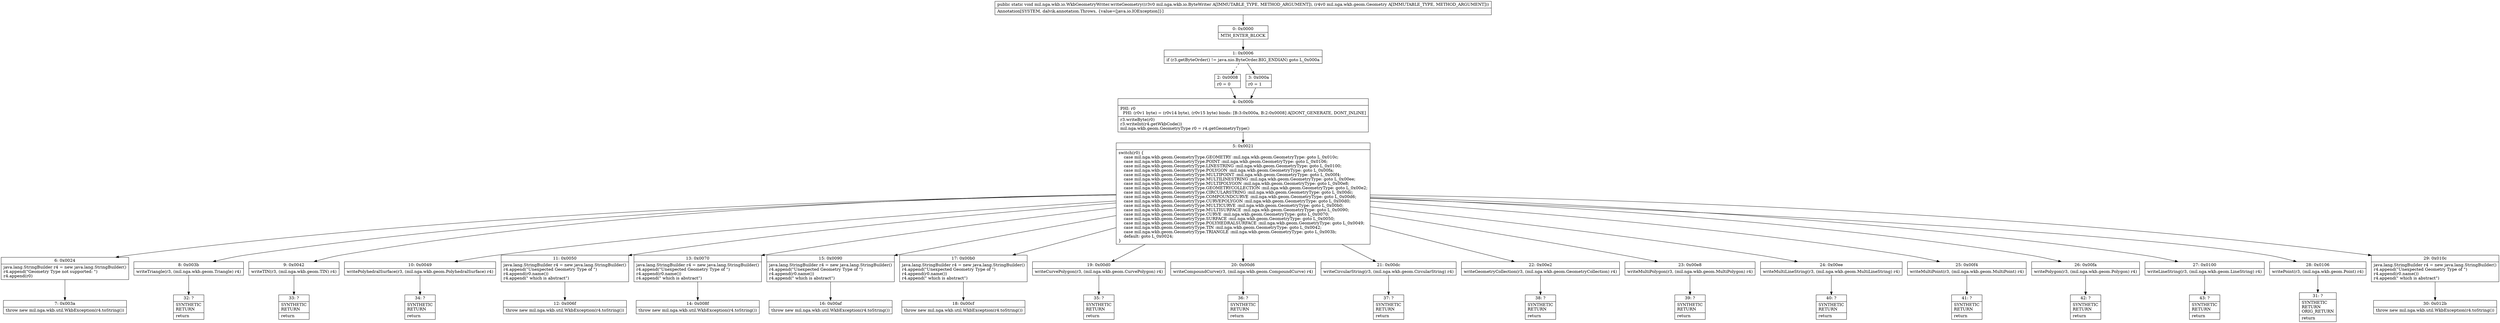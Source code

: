 digraph "CFG formil.nga.wkb.io.WkbGeometryWriter.writeGeometry(Lmil\/nga\/wkb\/io\/ByteWriter;Lmil\/nga\/wkb\/geom\/Geometry;)V" {
Node_0 [shape=record,label="{0\:\ 0x0000|MTH_ENTER_BLOCK\l}"];
Node_1 [shape=record,label="{1\:\ 0x0006|if (r3.getByteOrder() != java.nio.ByteOrder.BIG_ENDIAN) goto L_0x000a\l}"];
Node_2 [shape=record,label="{2\:\ 0x0008|r0 = 0\l}"];
Node_3 [shape=record,label="{3\:\ 0x000a|r0 = 1\l}"];
Node_4 [shape=record,label="{4\:\ 0x000b|PHI: r0 \l  PHI: (r0v1 byte) = (r0v14 byte), (r0v15 byte) binds: [B:3:0x000a, B:2:0x0008] A[DONT_GENERATE, DONT_INLINE]\l|r3.writeByte(r0)\lr3.writeInt(r4.getWkbCode())\lmil.nga.wkb.geom.GeometryType r0 = r4.getGeometryType()\l}"];
Node_5 [shape=record,label="{5\:\ 0x0021|switch(r0) \{\l    case mil.nga.wkb.geom.GeometryType.GEOMETRY :mil.nga.wkb.geom.GeometryType: goto L_0x010c;\l    case mil.nga.wkb.geom.GeometryType.POINT :mil.nga.wkb.geom.GeometryType: goto L_0x0106;\l    case mil.nga.wkb.geom.GeometryType.LINESTRING :mil.nga.wkb.geom.GeometryType: goto L_0x0100;\l    case mil.nga.wkb.geom.GeometryType.POLYGON :mil.nga.wkb.geom.GeometryType: goto L_0x00fa;\l    case mil.nga.wkb.geom.GeometryType.MULTIPOINT :mil.nga.wkb.geom.GeometryType: goto L_0x00f4;\l    case mil.nga.wkb.geom.GeometryType.MULTILINESTRING :mil.nga.wkb.geom.GeometryType: goto L_0x00ee;\l    case mil.nga.wkb.geom.GeometryType.MULTIPOLYGON :mil.nga.wkb.geom.GeometryType: goto L_0x00e8;\l    case mil.nga.wkb.geom.GeometryType.GEOMETRYCOLLECTION :mil.nga.wkb.geom.GeometryType: goto L_0x00e2;\l    case mil.nga.wkb.geom.GeometryType.CIRCULARSTRING :mil.nga.wkb.geom.GeometryType: goto L_0x00dc;\l    case mil.nga.wkb.geom.GeometryType.COMPOUNDCURVE :mil.nga.wkb.geom.GeometryType: goto L_0x00d6;\l    case mil.nga.wkb.geom.GeometryType.CURVEPOLYGON :mil.nga.wkb.geom.GeometryType: goto L_0x00d0;\l    case mil.nga.wkb.geom.GeometryType.MULTICURVE :mil.nga.wkb.geom.GeometryType: goto L_0x00b0;\l    case mil.nga.wkb.geom.GeometryType.MULTISURFACE :mil.nga.wkb.geom.GeometryType: goto L_0x0090;\l    case mil.nga.wkb.geom.GeometryType.CURVE :mil.nga.wkb.geom.GeometryType: goto L_0x0070;\l    case mil.nga.wkb.geom.GeometryType.SURFACE :mil.nga.wkb.geom.GeometryType: goto L_0x0050;\l    case mil.nga.wkb.geom.GeometryType.POLYHEDRALSURFACE :mil.nga.wkb.geom.GeometryType: goto L_0x0049;\l    case mil.nga.wkb.geom.GeometryType.TIN :mil.nga.wkb.geom.GeometryType: goto L_0x0042;\l    case mil.nga.wkb.geom.GeometryType.TRIANGLE :mil.nga.wkb.geom.GeometryType: goto L_0x003b;\l    default: goto L_0x0024;\l\}\l}"];
Node_6 [shape=record,label="{6\:\ 0x0024|java.lang.StringBuilder r4 = new java.lang.StringBuilder()\lr4.append(\"Geometry Type not supported: \")\lr4.append(r0)\l}"];
Node_7 [shape=record,label="{7\:\ 0x003a|throw new mil.nga.wkb.util.WkbException(r4.toString())\l}"];
Node_8 [shape=record,label="{8\:\ 0x003b|writeTriangle(r3, (mil.nga.wkb.geom.Triangle) r4)\l}"];
Node_9 [shape=record,label="{9\:\ 0x0042|writeTIN(r3, (mil.nga.wkb.geom.TIN) r4)\l}"];
Node_10 [shape=record,label="{10\:\ 0x0049|writePolyhedralSurface(r3, (mil.nga.wkb.geom.PolyhedralSurface) r4)\l}"];
Node_11 [shape=record,label="{11\:\ 0x0050|java.lang.StringBuilder r4 = new java.lang.StringBuilder()\lr4.append(\"Unexpected Geometry Type of \")\lr4.append(r0.name())\lr4.append(\" which is abstract\")\l}"];
Node_12 [shape=record,label="{12\:\ 0x006f|throw new mil.nga.wkb.util.WkbException(r4.toString())\l}"];
Node_13 [shape=record,label="{13\:\ 0x0070|java.lang.StringBuilder r4 = new java.lang.StringBuilder()\lr4.append(\"Unexpected Geometry Type of \")\lr4.append(r0.name())\lr4.append(\" which is abstract\")\l}"];
Node_14 [shape=record,label="{14\:\ 0x008f|throw new mil.nga.wkb.util.WkbException(r4.toString())\l}"];
Node_15 [shape=record,label="{15\:\ 0x0090|java.lang.StringBuilder r4 = new java.lang.StringBuilder()\lr4.append(\"Unexpected Geometry Type of \")\lr4.append(r0.name())\lr4.append(\" which is abstract\")\l}"];
Node_16 [shape=record,label="{16\:\ 0x00af|throw new mil.nga.wkb.util.WkbException(r4.toString())\l}"];
Node_17 [shape=record,label="{17\:\ 0x00b0|java.lang.StringBuilder r4 = new java.lang.StringBuilder()\lr4.append(\"Unexpected Geometry Type of \")\lr4.append(r0.name())\lr4.append(\" which is abstract\")\l}"];
Node_18 [shape=record,label="{18\:\ 0x00cf|throw new mil.nga.wkb.util.WkbException(r4.toString())\l}"];
Node_19 [shape=record,label="{19\:\ 0x00d0|writeCurvePolygon(r3, (mil.nga.wkb.geom.CurvePolygon) r4)\l}"];
Node_20 [shape=record,label="{20\:\ 0x00d6|writeCompoundCurve(r3, (mil.nga.wkb.geom.CompoundCurve) r4)\l}"];
Node_21 [shape=record,label="{21\:\ 0x00dc|writeCircularString(r3, (mil.nga.wkb.geom.CircularString) r4)\l}"];
Node_22 [shape=record,label="{22\:\ 0x00e2|writeGeometryCollection(r3, (mil.nga.wkb.geom.GeometryCollection) r4)\l}"];
Node_23 [shape=record,label="{23\:\ 0x00e8|writeMultiPolygon(r3, (mil.nga.wkb.geom.MultiPolygon) r4)\l}"];
Node_24 [shape=record,label="{24\:\ 0x00ee|writeMultiLineString(r3, (mil.nga.wkb.geom.MultiLineString) r4)\l}"];
Node_25 [shape=record,label="{25\:\ 0x00f4|writeMultiPoint(r3, (mil.nga.wkb.geom.MultiPoint) r4)\l}"];
Node_26 [shape=record,label="{26\:\ 0x00fa|writePolygon(r3, (mil.nga.wkb.geom.Polygon) r4)\l}"];
Node_27 [shape=record,label="{27\:\ 0x0100|writeLineString(r3, (mil.nga.wkb.geom.LineString) r4)\l}"];
Node_28 [shape=record,label="{28\:\ 0x0106|writePoint(r3, (mil.nga.wkb.geom.Point) r4)\l}"];
Node_29 [shape=record,label="{29\:\ 0x010c|java.lang.StringBuilder r4 = new java.lang.StringBuilder()\lr4.append(\"Unexpected Geometry Type of \")\lr4.append(r0.name())\lr4.append(\" which is abstract\")\l}"];
Node_30 [shape=record,label="{30\:\ 0x012b|throw new mil.nga.wkb.util.WkbException(r4.toString())\l}"];
Node_31 [shape=record,label="{31\:\ ?|SYNTHETIC\lRETURN\lORIG_RETURN\l|return\l}"];
Node_32 [shape=record,label="{32\:\ ?|SYNTHETIC\lRETURN\l|return\l}"];
Node_33 [shape=record,label="{33\:\ ?|SYNTHETIC\lRETURN\l|return\l}"];
Node_34 [shape=record,label="{34\:\ ?|SYNTHETIC\lRETURN\l|return\l}"];
Node_35 [shape=record,label="{35\:\ ?|SYNTHETIC\lRETURN\l|return\l}"];
Node_36 [shape=record,label="{36\:\ ?|SYNTHETIC\lRETURN\l|return\l}"];
Node_37 [shape=record,label="{37\:\ ?|SYNTHETIC\lRETURN\l|return\l}"];
Node_38 [shape=record,label="{38\:\ ?|SYNTHETIC\lRETURN\l|return\l}"];
Node_39 [shape=record,label="{39\:\ ?|SYNTHETIC\lRETURN\l|return\l}"];
Node_40 [shape=record,label="{40\:\ ?|SYNTHETIC\lRETURN\l|return\l}"];
Node_41 [shape=record,label="{41\:\ ?|SYNTHETIC\lRETURN\l|return\l}"];
Node_42 [shape=record,label="{42\:\ ?|SYNTHETIC\lRETURN\l|return\l}"];
Node_43 [shape=record,label="{43\:\ ?|SYNTHETIC\lRETURN\l|return\l}"];
MethodNode[shape=record,label="{public static void mil.nga.wkb.io.WkbGeometryWriter.writeGeometry((r3v0 mil.nga.wkb.io.ByteWriter A[IMMUTABLE_TYPE, METHOD_ARGUMENT]), (r4v0 mil.nga.wkb.geom.Geometry A[IMMUTABLE_TYPE, METHOD_ARGUMENT]))  | Annotation[SYSTEM, dalvik.annotation.Throws, \{value=[java.io.IOException]\}]\l}"];
MethodNode -> Node_0;
Node_0 -> Node_1;
Node_1 -> Node_2[style=dashed];
Node_1 -> Node_3;
Node_2 -> Node_4;
Node_3 -> Node_4;
Node_4 -> Node_5;
Node_5 -> Node_6;
Node_5 -> Node_8;
Node_5 -> Node_9;
Node_5 -> Node_10;
Node_5 -> Node_11;
Node_5 -> Node_13;
Node_5 -> Node_15;
Node_5 -> Node_17;
Node_5 -> Node_19;
Node_5 -> Node_20;
Node_5 -> Node_21;
Node_5 -> Node_22;
Node_5 -> Node_23;
Node_5 -> Node_24;
Node_5 -> Node_25;
Node_5 -> Node_26;
Node_5 -> Node_27;
Node_5 -> Node_28;
Node_5 -> Node_29;
Node_6 -> Node_7;
Node_8 -> Node_32;
Node_9 -> Node_33;
Node_10 -> Node_34;
Node_11 -> Node_12;
Node_13 -> Node_14;
Node_15 -> Node_16;
Node_17 -> Node_18;
Node_19 -> Node_35;
Node_20 -> Node_36;
Node_21 -> Node_37;
Node_22 -> Node_38;
Node_23 -> Node_39;
Node_24 -> Node_40;
Node_25 -> Node_41;
Node_26 -> Node_42;
Node_27 -> Node_43;
Node_28 -> Node_31;
Node_29 -> Node_30;
}

